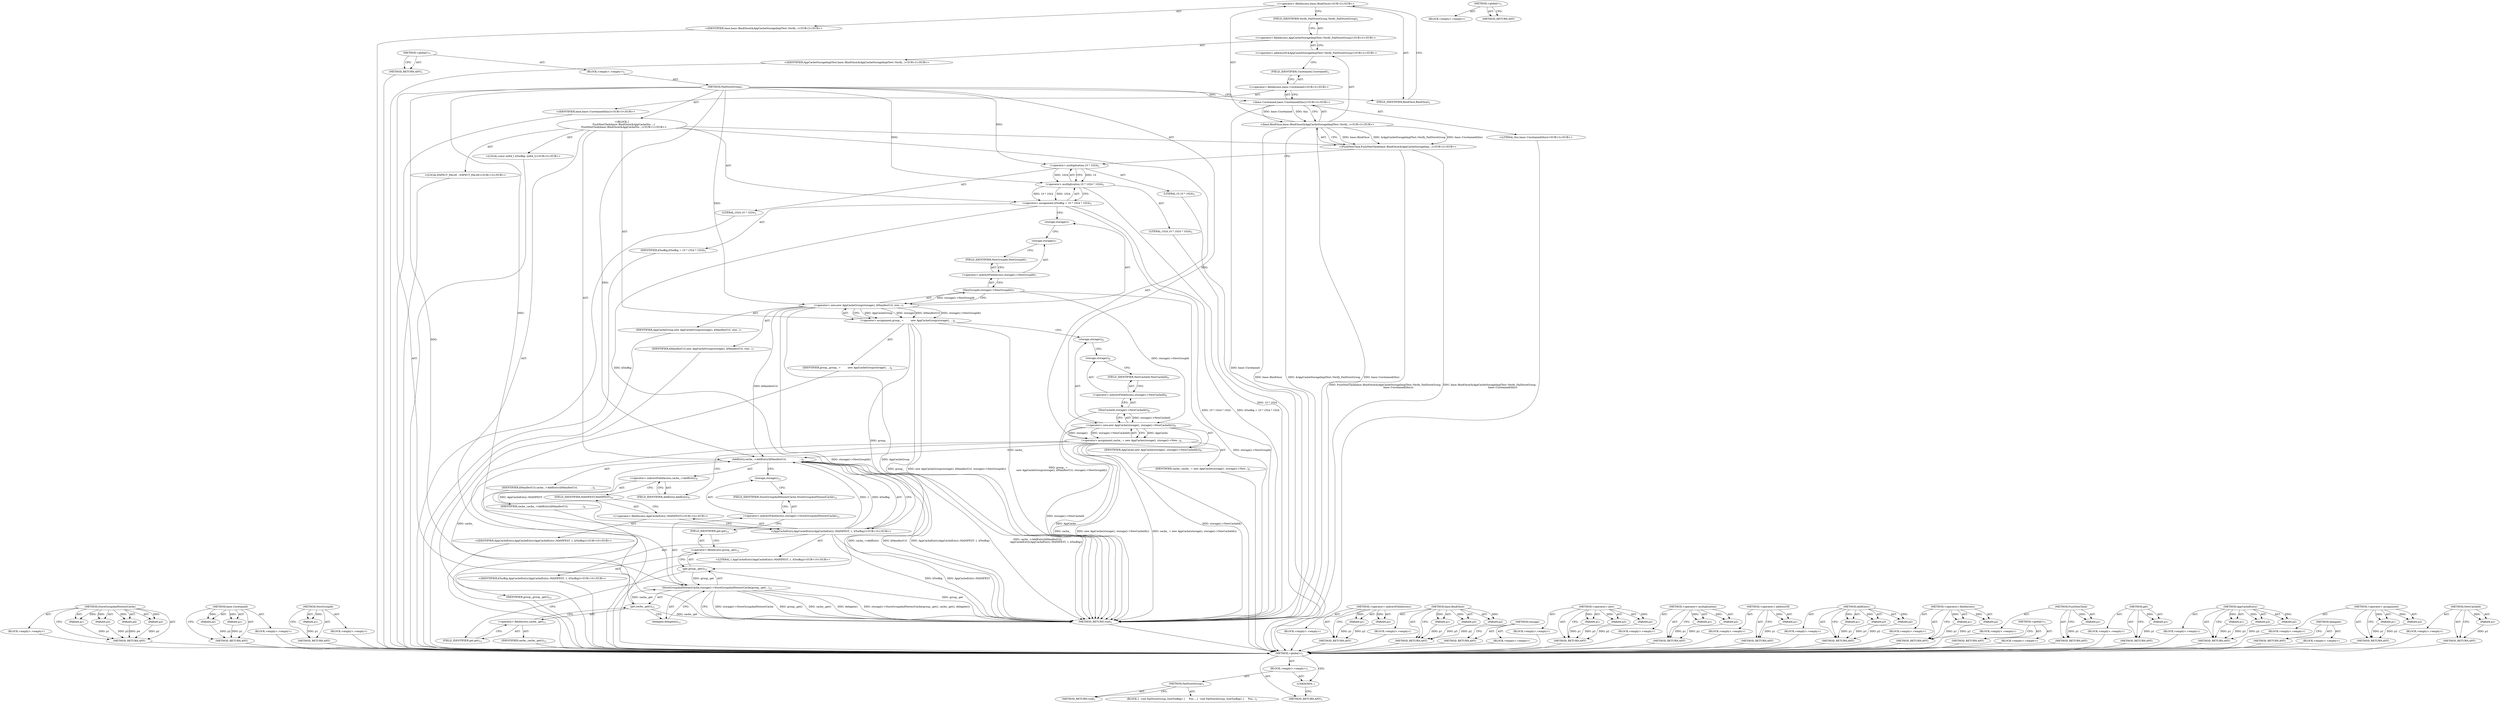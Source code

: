 digraph "&lt;global&gt;" {
vulnerable_175 [label=<(METHOD,StoreGroupAndNewestCache)>];
vulnerable_176 [label=<(PARAM,p1)>];
vulnerable_177 [label=<(PARAM,p2)>];
vulnerable_178 [label=<(PARAM,p3)>];
vulnerable_179 [label=<(PARAM,p4)>];
vulnerable_180 [label=<(BLOCK,&lt;empty&gt;,&lt;empty&gt;)>];
vulnerable_181 [label=<(METHOD_RETURN,ANY)>];
vulnerable_126 [label=<(METHOD,base.Unretained)>];
vulnerable_127 [label=<(PARAM,p1)>];
vulnerable_128 [label=<(PARAM,p2)>];
vulnerable_129 [label=<(BLOCK,&lt;empty&gt;,&lt;empty&gt;)>];
vulnerable_130 [label=<(METHOD_RETURN,ANY)>];
vulnerable_150 [label=<(METHOD,NewGroupId)>];
vulnerable_151 [label=<(PARAM,p1)>];
vulnerable_152 [label=<(BLOCK,&lt;empty&gt;,&lt;empty&gt;)>];
vulnerable_153 [label=<(METHOD_RETURN,ANY)>];
vulnerable_6 [label=<(METHOD,&lt;global&gt;)<SUB>1</SUB>>];
vulnerable_7 [label=<(BLOCK,&lt;empty&gt;,&lt;empty&gt;)<SUB>1</SUB>>];
vulnerable_8 [label=<(METHOD,FailStoreGroup)<SUB>1</SUB>>];
vulnerable_9 [label="<(BLOCK,{
     PushNextTask(base::BindOnce(&amp;AppCacheSto...,{
     PushNextTask(base::BindOnce(&amp;AppCacheSto...)<SUB>1</SUB>>"];
vulnerable_10 [label="<(PushNextTask,PushNextTask(base::BindOnce(&amp;AppCacheStorageImp...)<SUB>2</SUB>>"];
vulnerable_11 [label="<(base.BindOnce,base::BindOnce(&amp;AppCacheStorageImplTest::Verify...)<SUB>2</SUB>>"];
vulnerable_12 [label="<(&lt;operator&gt;.fieldAccess,base::BindOnce)<SUB>2</SUB>>"];
vulnerable_13 [label="<(IDENTIFIER,base,base::BindOnce(&amp;AppCacheStorageImplTest::Verify...)<SUB>2</SUB>>"];
vulnerable_14 [label=<(FIELD_IDENTIFIER,BindOnce,BindOnce)<SUB>2</SUB>>];
vulnerable_15 [label="<(&lt;operator&gt;.addressOf,&amp;AppCacheStorageImplTest::Verify_FailStoreGroup)<SUB>2</SUB>>"];
vulnerable_16 [label="<(&lt;operator&gt;.fieldAccess,AppCacheStorageImplTest::Verify_FailStoreGroup)<SUB>2</SUB>>"];
vulnerable_17 [label="<(IDENTIFIER,AppCacheStorageImplTest,base::BindOnce(&amp;AppCacheStorageImplTest::Verify...)<SUB>2</SUB>>"];
vulnerable_18 [label=<(FIELD_IDENTIFIER,Verify_FailStoreGroup,Verify_FailStoreGroup)<SUB>2</SUB>>];
vulnerable_19 [label="<(base.Unretained,base::Unretained(this))<SUB>3</SUB>>"];
vulnerable_20 [label="<(&lt;operator&gt;.fieldAccess,base::Unretained)<SUB>3</SUB>>"];
vulnerable_21 [label="<(IDENTIFIER,base,base::Unretained(this))<SUB>3</SUB>>"];
vulnerable_22 [label=<(FIELD_IDENTIFIER,Unretained,Unretained)<SUB>3</SUB>>];
vulnerable_23 [label="<(LITERAL,this,base::Unretained(this))<SUB>3</SUB>>"];
vulnerable_24 [label="<(LOCAL,const int64_t kTooBig: int64_t)<SUB>5</SUB>>"];
vulnerable_25 [label=<(&lt;operator&gt;.assignment,kTooBig = 10 * 1024 * 1024)<SUB>5</SUB>>];
vulnerable_26 [label=<(IDENTIFIER,kTooBig,kTooBig = 10 * 1024 * 1024)<SUB>5</SUB>>];
vulnerable_27 [label=<(&lt;operator&gt;.multiplication,10 * 1024 * 1024)<SUB>5</SUB>>];
vulnerable_28 [label=<(&lt;operator&gt;.multiplication,10 * 1024)<SUB>5</SUB>>];
vulnerable_29 [label=<(LITERAL,10,10 * 1024)<SUB>5</SUB>>];
vulnerable_30 [label=<(LITERAL,1024,10 * 1024)<SUB>5</SUB>>];
vulnerable_31 [label=<(LITERAL,1024,10 * 1024 * 1024)<SUB>5</SUB>>];
vulnerable_32 [label=<(&lt;operator&gt;.assignment,group_ =
         new AppCacheGroup(storage(), ...)<SUB>6</SUB>>];
vulnerable_33 [label=<(IDENTIFIER,group_,group_ =
         new AppCacheGroup(storage(), ...)<SUB>6</SUB>>];
vulnerable_34 [label=<(&lt;operator&gt;.new,new AppCacheGroup(storage(), kManifestUrl, stor...)<SUB>7</SUB>>];
vulnerable_35 [label=<(IDENTIFIER,AppCacheGroup,new AppCacheGroup(storage(), kManifestUrl, stor...)<SUB>7</SUB>>];
vulnerable_36 [label=<(storage,storage())<SUB>7</SUB>>];
vulnerable_37 [label=<(IDENTIFIER,kManifestUrl,new AppCacheGroup(storage(), kManifestUrl, stor...)<SUB>7</SUB>>];
vulnerable_38 [label=<(NewGroupId,storage()-&gt;NewGroupId())<SUB>7</SUB>>];
vulnerable_39 [label=<(&lt;operator&gt;.indirectFieldAccess,storage()-&gt;NewGroupId)<SUB>7</SUB>>];
vulnerable_40 [label=<(storage,storage())<SUB>7</SUB>>];
vulnerable_41 [label=<(FIELD_IDENTIFIER,NewGroupId,NewGroupId)<SUB>7</SUB>>];
vulnerable_42 [label=<(&lt;operator&gt;.assignment,cache_ = new AppCache(storage(), storage()-&gt;New...)<SUB>8</SUB>>];
vulnerable_43 [label=<(IDENTIFIER,cache_,cache_ = new AppCache(storage(), storage()-&gt;New...)<SUB>8</SUB>>];
vulnerable_44 [label=<(&lt;operator&gt;.new,new AppCache(storage(), storage()-&gt;NewCacheId()))<SUB>8</SUB>>];
vulnerable_45 [label=<(IDENTIFIER,AppCache,new AppCache(storage(), storage()-&gt;NewCacheId()))<SUB>8</SUB>>];
vulnerable_46 [label=<(storage,storage())<SUB>8</SUB>>];
vulnerable_47 [label=<(NewCacheId,storage()-&gt;NewCacheId())<SUB>8</SUB>>];
vulnerable_48 [label=<(&lt;operator&gt;.indirectFieldAccess,storage()-&gt;NewCacheId)<SUB>8</SUB>>];
vulnerable_49 [label=<(storage,storage())<SUB>8</SUB>>];
vulnerable_50 [label=<(FIELD_IDENTIFIER,NewCacheId,NewCacheId)<SUB>8</SUB>>];
vulnerable_51 [label=<(AddEntry,cache_-&gt;AddEntry(kManifestUrl,
                ...)<SUB>9</SUB>>];
vulnerable_52 [label=<(&lt;operator&gt;.indirectFieldAccess,cache_-&gt;AddEntry)<SUB>9</SUB>>];
vulnerable_53 [label=<(IDENTIFIER,cache_,cache_-&gt;AddEntry(kManifestUrl,
                ...)<SUB>9</SUB>>];
vulnerable_54 [label=<(FIELD_IDENTIFIER,AddEntry,AddEntry)<SUB>9</SUB>>];
vulnerable_55 [label=<(IDENTIFIER,kManifestUrl,cache_-&gt;AddEntry(kManifestUrl,
                ...)<SUB>9</SUB>>];
vulnerable_56 [label="<(AppCacheEntry,AppCacheEntry(AppCacheEntry::MANIFEST, 1, kTooBig))<SUB>10</SUB>>"];
vulnerable_57 [label="<(&lt;operator&gt;.fieldAccess,AppCacheEntry::MANIFEST)<SUB>10</SUB>>"];
vulnerable_58 [label="<(IDENTIFIER,AppCacheEntry,AppCacheEntry(AppCacheEntry::MANIFEST, 1, kTooBig))<SUB>10</SUB>>"];
vulnerable_59 [label=<(FIELD_IDENTIFIER,MANIFEST,MANIFEST)<SUB>10</SUB>>];
vulnerable_60 [label="<(LITERAL,1,AppCacheEntry(AppCacheEntry::MANIFEST, 1, kTooBig))<SUB>10</SUB>>"];
vulnerable_61 [label="<(IDENTIFIER,kTooBig,AppCacheEntry(AppCacheEntry::MANIFEST, 1, kTooBig))<SUB>10</SUB>>"];
vulnerable_62 [label=<(StoreGroupAndNewestCache,storage()-&gt;StoreGroupAndNewestCache(group_.get(...)<SUB>12</SUB>>];
vulnerable_63 [label=<(&lt;operator&gt;.indirectFieldAccess,storage()-&gt;StoreGroupAndNewestCache)<SUB>12</SUB>>];
vulnerable_64 [label=<(storage,storage())<SUB>12</SUB>>];
vulnerable_65 [label=<(FIELD_IDENTIFIER,StoreGroupAndNewestCache,StoreGroupAndNewestCache)<SUB>12</SUB>>];
vulnerable_66 [label=<(get,group_.get())<SUB>12</SUB>>];
vulnerable_67 [label=<(&lt;operator&gt;.fieldAccess,group_.get)<SUB>12</SUB>>];
vulnerable_68 [label=<(IDENTIFIER,group_,group_.get())<SUB>12</SUB>>];
vulnerable_69 [label=<(FIELD_IDENTIFIER,get,get)<SUB>12</SUB>>];
vulnerable_70 [label=<(get,cache_.get())<SUB>12</SUB>>];
vulnerable_71 [label=<(&lt;operator&gt;.fieldAccess,cache_.get)<SUB>12</SUB>>];
vulnerable_72 [label=<(IDENTIFIER,cache_,cache_.get())<SUB>12</SUB>>];
vulnerable_73 [label=<(FIELD_IDENTIFIER,get,get)<SUB>12</SUB>>];
vulnerable_74 [label=<(delegate,delegate())<SUB>12</SUB>>];
vulnerable_75 [label="<(LOCAL,EXPECT_FALSE : EXPECT_FALSE)<SUB>13</SUB>>"];
vulnerable_76 [label=<(METHOD_RETURN,void)<SUB>1</SUB>>];
vulnerable_78 [label=<(METHOD_RETURN,ANY)<SUB>1</SUB>>];
vulnerable_154 [label=<(METHOD,&lt;operator&gt;.indirectFieldAccess)>];
vulnerable_155 [label=<(PARAM,p1)>];
vulnerable_156 [label=<(PARAM,p2)>];
vulnerable_157 [label=<(BLOCK,&lt;empty&gt;,&lt;empty&gt;)>];
vulnerable_158 [label=<(METHOD_RETURN,ANY)>];
vulnerable_111 [label=<(METHOD,base.BindOnce)>];
vulnerable_112 [label=<(PARAM,p1)>];
vulnerable_113 [label=<(PARAM,p2)>];
vulnerable_114 [label=<(PARAM,p3)>];
vulnerable_115 [label=<(BLOCK,&lt;empty&gt;,&lt;empty&gt;)>];
vulnerable_116 [label=<(METHOD_RETURN,ANY)>];
vulnerable_147 [label=<(METHOD,storage)>];
vulnerable_148 [label=<(BLOCK,&lt;empty&gt;,&lt;empty&gt;)>];
vulnerable_149 [label=<(METHOD_RETURN,ANY)>];
vulnerable_141 [label=<(METHOD,&lt;operator&gt;.new)>];
vulnerable_142 [label=<(PARAM,p1)>];
vulnerable_143 [label=<(PARAM,p2)>];
vulnerable_144 [label=<(PARAM,p3)>];
vulnerable_145 [label=<(BLOCK,&lt;empty&gt;,&lt;empty&gt;)>];
vulnerable_146 [label=<(METHOD_RETURN,ANY)>];
vulnerable_136 [label=<(METHOD,&lt;operator&gt;.multiplication)>];
vulnerable_137 [label=<(PARAM,p1)>];
vulnerable_138 [label=<(PARAM,p2)>];
vulnerable_139 [label=<(BLOCK,&lt;empty&gt;,&lt;empty&gt;)>];
vulnerable_140 [label=<(METHOD_RETURN,ANY)>];
vulnerable_122 [label=<(METHOD,&lt;operator&gt;.addressOf)>];
vulnerable_123 [label=<(PARAM,p1)>];
vulnerable_124 [label=<(BLOCK,&lt;empty&gt;,&lt;empty&gt;)>];
vulnerable_125 [label=<(METHOD_RETURN,ANY)>];
vulnerable_163 [label=<(METHOD,AddEntry)>];
vulnerable_164 [label=<(PARAM,p1)>];
vulnerable_165 [label=<(PARAM,p2)>];
vulnerable_166 [label=<(PARAM,p3)>];
vulnerable_167 [label=<(BLOCK,&lt;empty&gt;,&lt;empty&gt;)>];
vulnerable_168 [label=<(METHOD_RETURN,ANY)>];
vulnerable_117 [label=<(METHOD,&lt;operator&gt;.fieldAccess)>];
vulnerable_118 [label=<(PARAM,p1)>];
vulnerable_119 [label=<(PARAM,p2)>];
vulnerable_120 [label=<(BLOCK,&lt;empty&gt;,&lt;empty&gt;)>];
vulnerable_121 [label=<(METHOD_RETURN,ANY)>];
vulnerable_107 [label=<(METHOD,PushNextTask)>];
vulnerable_108 [label=<(PARAM,p1)>];
vulnerable_109 [label=<(BLOCK,&lt;empty&gt;,&lt;empty&gt;)>];
vulnerable_110 [label=<(METHOD_RETURN,ANY)>];
vulnerable_101 [label=<(METHOD,&lt;global&gt;)<SUB>1</SUB>>];
vulnerable_102 [label=<(BLOCK,&lt;empty&gt;,&lt;empty&gt;)>];
vulnerable_103 [label=<(METHOD_RETURN,ANY)>];
vulnerable_182 [label=<(METHOD,get)>];
vulnerable_183 [label=<(PARAM,p1)>];
vulnerable_184 [label=<(BLOCK,&lt;empty&gt;,&lt;empty&gt;)>];
vulnerable_185 [label=<(METHOD_RETURN,ANY)>];
vulnerable_169 [label=<(METHOD,AppCacheEntry)>];
vulnerable_170 [label=<(PARAM,p1)>];
vulnerable_171 [label=<(PARAM,p2)>];
vulnerable_172 [label=<(PARAM,p3)>];
vulnerable_173 [label=<(BLOCK,&lt;empty&gt;,&lt;empty&gt;)>];
vulnerable_174 [label=<(METHOD_RETURN,ANY)>];
vulnerable_131 [label=<(METHOD,&lt;operator&gt;.assignment)>];
vulnerable_132 [label=<(PARAM,p1)>];
vulnerable_133 [label=<(PARAM,p2)>];
vulnerable_134 [label=<(BLOCK,&lt;empty&gt;,&lt;empty&gt;)>];
vulnerable_135 [label=<(METHOD_RETURN,ANY)>];
vulnerable_186 [label=<(METHOD,delegate)>];
vulnerable_187 [label=<(BLOCK,&lt;empty&gt;,&lt;empty&gt;)>];
vulnerable_188 [label=<(METHOD_RETURN,ANY)>];
vulnerable_159 [label=<(METHOD,NewCacheId)>];
vulnerable_160 [label=<(PARAM,p1)>];
vulnerable_161 [label=<(BLOCK,&lt;empty&gt;,&lt;empty&gt;)>];
vulnerable_162 [label=<(METHOD_RETURN,ANY)>];
fixed_6 [label=<(METHOD,&lt;global&gt;)<SUB>1</SUB>>];
fixed_7 [label=<(BLOCK,&lt;empty&gt;,&lt;empty&gt;)<SUB>1</SUB>>];
fixed_8 [label=<(METHOD,FailStoreGroup)<SUB>1</SUB>>];
fixed_9 [label=<(BLOCK,{
  void FailStoreGroup_SizeTooBig() {
     Pus...,{
  void FailStoreGroup_SizeTooBig() {
     Pus...)<SUB>1</SUB>>];
fixed_10 [label=<(METHOD_RETURN,void)<SUB>1</SUB>>];
fixed_12 [label=<(UNKNOWN,,)>];
fixed_13 [label=<(METHOD_RETURN,ANY)<SUB>1</SUB>>];
fixed_20 [label=<(METHOD,&lt;global&gt;)<SUB>1</SUB>>];
fixed_21 [label=<(BLOCK,&lt;empty&gt;,&lt;empty&gt;)>];
fixed_22 [label=<(METHOD_RETURN,ANY)>];
vulnerable_175 -> vulnerable_176  [key=0, label="AST: "];
vulnerable_175 -> vulnerable_176  [key=1, label="DDG: "];
vulnerable_175 -> vulnerable_180  [key=0, label="AST: "];
vulnerable_175 -> vulnerable_177  [key=0, label="AST: "];
vulnerable_175 -> vulnerable_177  [key=1, label="DDG: "];
vulnerable_175 -> vulnerable_181  [key=0, label="AST: "];
vulnerable_175 -> vulnerable_181  [key=1, label="CFG: "];
vulnerable_175 -> vulnerable_178  [key=0, label="AST: "];
vulnerable_175 -> vulnerable_178  [key=1, label="DDG: "];
vulnerable_175 -> vulnerable_179  [key=0, label="AST: "];
vulnerable_175 -> vulnerable_179  [key=1, label="DDG: "];
vulnerable_176 -> vulnerable_181  [key=0, label="DDG: p1"];
vulnerable_177 -> vulnerable_181  [key=0, label="DDG: p2"];
vulnerable_178 -> vulnerable_181  [key=0, label="DDG: p3"];
vulnerable_179 -> vulnerable_181  [key=0, label="DDG: p4"];
vulnerable_180 -> fixed_6  [key=0];
vulnerable_181 -> fixed_6  [key=0];
vulnerable_126 -> vulnerable_127  [key=0, label="AST: "];
vulnerable_126 -> vulnerable_127  [key=1, label="DDG: "];
vulnerable_126 -> vulnerable_129  [key=0, label="AST: "];
vulnerable_126 -> vulnerable_128  [key=0, label="AST: "];
vulnerable_126 -> vulnerable_128  [key=1, label="DDG: "];
vulnerable_126 -> vulnerable_130  [key=0, label="AST: "];
vulnerable_126 -> vulnerable_130  [key=1, label="CFG: "];
vulnerable_127 -> vulnerable_130  [key=0, label="DDG: p1"];
vulnerable_128 -> vulnerable_130  [key=0, label="DDG: p2"];
vulnerable_129 -> fixed_6  [key=0];
vulnerable_130 -> fixed_6  [key=0];
vulnerable_150 -> vulnerable_151  [key=0, label="AST: "];
vulnerable_150 -> vulnerable_151  [key=1, label="DDG: "];
vulnerable_150 -> vulnerable_152  [key=0, label="AST: "];
vulnerable_150 -> vulnerable_153  [key=0, label="AST: "];
vulnerable_150 -> vulnerable_153  [key=1, label="CFG: "];
vulnerable_151 -> vulnerable_153  [key=0, label="DDG: p1"];
vulnerable_152 -> fixed_6  [key=0];
vulnerable_153 -> fixed_6  [key=0];
vulnerable_6 -> vulnerable_7  [key=0, label="AST: "];
vulnerable_6 -> vulnerable_78  [key=0, label="AST: "];
vulnerable_6 -> vulnerable_78  [key=1, label="CFG: "];
vulnerable_7 -> vulnerable_8  [key=0, label="AST: "];
vulnerable_8 -> vulnerable_9  [key=0, label="AST: "];
vulnerable_8 -> vulnerable_76  [key=0, label="AST: "];
vulnerable_8 -> vulnerable_14  [key=0, label="CFG: "];
vulnerable_8 -> vulnerable_51  [key=0, label="DDG: "];
vulnerable_8 -> vulnerable_62  [key=0, label="DDG: "];
vulnerable_8 -> vulnerable_27  [key=0, label="DDG: "];
vulnerable_8 -> vulnerable_34  [key=0, label="DDG: "];
vulnerable_8 -> vulnerable_44  [key=0, label="DDG: "];
vulnerable_8 -> vulnerable_56  [key=0, label="DDG: "];
vulnerable_8 -> vulnerable_19  [key=0, label="DDG: "];
vulnerable_8 -> vulnerable_28  [key=0, label="DDG: "];
vulnerable_9 -> vulnerable_10  [key=0, label="AST: "];
vulnerable_9 -> vulnerable_24  [key=0, label="AST: "];
vulnerable_9 -> vulnerable_25  [key=0, label="AST: "];
vulnerable_9 -> vulnerable_32  [key=0, label="AST: "];
vulnerable_9 -> vulnerable_42  [key=0, label="AST: "];
vulnerable_9 -> vulnerable_51  [key=0, label="AST: "];
vulnerable_9 -> vulnerable_62  [key=0, label="AST: "];
vulnerable_9 -> vulnerable_75  [key=0, label="AST: "];
vulnerable_10 -> vulnerable_11  [key=0, label="AST: "];
vulnerable_10 -> vulnerable_28  [key=0, label="CFG: "];
vulnerable_10 -> vulnerable_76  [key=0, label="DDG: base::BindOnce(&amp;AppCacheStorageImplTest::Verify_FailStoreGroup,
                                 base::Unretained(this))"];
vulnerable_10 -> vulnerable_76  [key=1, label="DDG: PushNextTask(base::BindOnce(&amp;AppCacheStorageImplTest::Verify_FailStoreGroup,
                                 base::Unretained(this)))"];
vulnerable_11 -> vulnerable_12  [key=0, label="AST: "];
vulnerable_11 -> vulnerable_15  [key=0, label="AST: "];
vulnerable_11 -> vulnerable_19  [key=0, label="AST: "];
vulnerable_11 -> vulnerable_10  [key=0, label="CFG: "];
vulnerable_11 -> vulnerable_10  [key=1, label="DDG: base::BindOnce"];
vulnerable_11 -> vulnerable_10  [key=2, label="DDG: &amp;AppCacheStorageImplTest::Verify_FailStoreGroup"];
vulnerable_11 -> vulnerable_10  [key=3, label="DDG: base::Unretained(this)"];
vulnerable_11 -> vulnerable_76  [key=0, label="DDG: base::BindOnce"];
vulnerable_11 -> vulnerable_76  [key=1, label="DDG: &amp;AppCacheStorageImplTest::Verify_FailStoreGroup"];
vulnerable_11 -> vulnerable_76  [key=2, label="DDG: base::Unretained(this)"];
vulnerable_12 -> vulnerable_13  [key=0, label="AST: "];
vulnerable_12 -> vulnerable_14  [key=0, label="AST: "];
vulnerable_12 -> vulnerable_18  [key=0, label="CFG: "];
vulnerable_13 -> fixed_6  [key=0];
vulnerable_14 -> vulnerable_12  [key=0, label="CFG: "];
vulnerable_15 -> vulnerable_16  [key=0, label="AST: "];
vulnerable_15 -> vulnerable_22  [key=0, label="CFG: "];
vulnerable_16 -> vulnerable_17  [key=0, label="AST: "];
vulnerable_16 -> vulnerable_18  [key=0, label="AST: "];
vulnerable_16 -> vulnerable_15  [key=0, label="CFG: "];
vulnerable_17 -> fixed_6  [key=0];
vulnerable_18 -> vulnerable_16  [key=0, label="CFG: "];
vulnerable_19 -> vulnerable_20  [key=0, label="AST: "];
vulnerable_19 -> vulnerable_23  [key=0, label="AST: "];
vulnerable_19 -> vulnerable_11  [key=0, label="CFG: "];
vulnerable_19 -> vulnerable_11  [key=1, label="DDG: base::Unretained"];
vulnerable_19 -> vulnerable_11  [key=2, label="DDG: this"];
vulnerable_19 -> vulnerable_76  [key=0, label="DDG: base::Unretained"];
vulnerable_20 -> vulnerable_21  [key=0, label="AST: "];
vulnerable_20 -> vulnerable_22  [key=0, label="AST: "];
vulnerable_20 -> vulnerable_19  [key=0, label="CFG: "];
vulnerable_21 -> fixed_6  [key=0];
vulnerable_22 -> vulnerable_20  [key=0, label="CFG: "];
vulnerable_23 -> fixed_6  [key=0];
vulnerable_24 -> fixed_6  [key=0];
vulnerable_25 -> vulnerable_26  [key=0, label="AST: "];
vulnerable_25 -> vulnerable_27  [key=0, label="AST: "];
vulnerable_25 -> vulnerable_36  [key=0, label="CFG: "];
vulnerable_25 -> vulnerable_76  [key=0, label="DDG: 10 * 1024 * 1024"];
vulnerable_25 -> vulnerable_76  [key=1, label="DDG: kTooBig = 10 * 1024 * 1024"];
vulnerable_25 -> vulnerable_56  [key=0, label="DDG: kTooBig"];
vulnerable_26 -> fixed_6  [key=0];
vulnerable_27 -> vulnerable_28  [key=0, label="AST: "];
vulnerable_27 -> vulnerable_31  [key=0, label="AST: "];
vulnerable_27 -> vulnerable_25  [key=0, label="CFG: "];
vulnerable_27 -> vulnerable_25  [key=1, label="DDG: 10 * 1024"];
vulnerable_27 -> vulnerable_25  [key=2, label="DDG: 1024"];
vulnerable_27 -> vulnerable_76  [key=0, label="DDG: 10 * 1024"];
vulnerable_28 -> vulnerable_29  [key=0, label="AST: "];
vulnerable_28 -> vulnerable_30  [key=0, label="AST: "];
vulnerable_28 -> vulnerable_27  [key=0, label="CFG: "];
vulnerable_28 -> vulnerable_27  [key=1, label="DDG: 10"];
vulnerable_28 -> vulnerable_27  [key=2, label="DDG: 1024"];
vulnerable_29 -> fixed_6  [key=0];
vulnerable_30 -> fixed_6  [key=0];
vulnerable_31 -> fixed_6  [key=0];
vulnerable_32 -> vulnerable_33  [key=0, label="AST: "];
vulnerable_32 -> vulnerable_34  [key=0, label="AST: "];
vulnerable_32 -> vulnerable_46  [key=0, label="CFG: "];
vulnerable_32 -> vulnerable_76  [key=0, label="DDG: group_"];
vulnerable_32 -> vulnerable_76  [key=1, label="DDG: new AppCacheGroup(storage(), kManifestUrl, storage()-&gt;NewGroupId())"];
vulnerable_32 -> vulnerable_76  [key=2, label="DDG: group_ =
         new AppCacheGroup(storage(), kManifestUrl, storage()-&gt;NewGroupId())"];
vulnerable_32 -> vulnerable_66  [key=0, label="DDG: group_"];
vulnerable_33 -> fixed_6  [key=0];
vulnerable_34 -> vulnerable_35  [key=0, label="AST: "];
vulnerable_34 -> vulnerable_36  [key=0, label="AST: "];
vulnerable_34 -> vulnerable_37  [key=0, label="AST: "];
vulnerable_34 -> vulnerable_38  [key=0, label="AST: "];
vulnerable_34 -> vulnerable_32  [key=0, label="CFG: "];
vulnerable_34 -> vulnerable_32  [key=1, label="DDG: AppCacheGroup"];
vulnerable_34 -> vulnerable_32  [key=2, label="DDG: storage()"];
vulnerable_34 -> vulnerable_32  [key=3, label="DDG: kManifestUrl"];
vulnerable_34 -> vulnerable_32  [key=4, label="DDG: storage()-&gt;NewGroupId()"];
vulnerable_34 -> vulnerable_76  [key=0, label="DDG: storage()-&gt;NewGroupId()"];
vulnerable_34 -> vulnerable_76  [key=1, label="DDG: AppCacheGroup"];
vulnerable_34 -> vulnerable_51  [key=0, label="DDG: kManifestUrl"];
vulnerable_35 -> fixed_6  [key=0];
vulnerable_36 -> vulnerable_40  [key=0, label="CFG: "];
vulnerable_37 -> fixed_6  [key=0];
vulnerable_38 -> vulnerable_39  [key=0, label="AST: "];
vulnerable_38 -> vulnerable_34  [key=0, label="CFG: "];
vulnerable_38 -> vulnerable_34  [key=1, label="DDG: storage()-&gt;NewGroupId"];
vulnerable_38 -> vulnerable_76  [key=0, label="DDG: storage()-&gt;NewGroupId"];
vulnerable_38 -> vulnerable_44  [key=0, label="DDG: storage()-&gt;NewGroupId"];
vulnerable_39 -> vulnerable_40  [key=0, label="AST: "];
vulnerable_39 -> vulnerable_41  [key=0, label="AST: "];
vulnerable_39 -> vulnerable_38  [key=0, label="CFG: "];
vulnerable_40 -> vulnerable_41  [key=0, label="CFG: "];
vulnerable_41 -> vulnerable_39  [key=0, label="CFG: "];
vulnerable_42 -> vulnerable_43  [key=0, label="AST: "];
vulnerable_42 -> vulnerable_44  [key=0, label="AST: "];
vulnerable_42 -> vulnerable_54  [key=0, label="CFG: "];
vulnerable_42 -> vulnerable_76  [key=0, label="DDG: cache_"];
vulnerable_42 -> vulnerable_76  [key=1, label="DDG: new AppCache(storage(), storage()-&gt;NewCacheId())"];
vulnerable_42 -> vulnerable_76  [key=2, label="DDG: cache_ = new AppCache(storage(), storage()-&gt;NewCacheId())"];
vulnerable_42 -> vulnerable_51  [key=0, label="DDG: cache_"];
vulnerable_42 -> vulnerable_70  [key=0, label="DDG: cache_"];
vulnerable_43 -> fixed_6  [key=0];
vulnerable_44 -> vulnerable_45  [key=0, label="AST: "];
vulnerable_44 -> vulnerable_46  [key=0, label="AST: "];
vulnerable_44 -> vulnerable_47  [key=0, label="AST: "];
vulnerable_44 -> vulnerable_42  [key=0, label="CFG: "];
vulnerable_44 -> vulnerable_42  [key=1, label="DDG: AppCache"];
vulnerable_44 -> vulnerable_42  [key=2, label="DDG: storage()"];
vulnerable_44 -> vulnerable_42  [key=3, label="DDG: storage()-&gt;NewCacheId()"];
vulnerable_44 -> vulnerable_76  [key=0, label="DDG: storage()-&gt;NewCacheId()"];
vulnerable_44 -> vulnerable_76  [key=1, label="DDG: AppCache"];
vulnerable_45 -> fixed_6  [key=0];
vulnerable_46 -> vulnerable_49  [key=0, label="CFG: "];
vulnerable_47 -> vulnerable_48  [key=0, label="AST: "];
vulnerable_47 -> vulnerable_44  [key=0, label="CFG: "];
vulnerable_47 -> vulnerable_44  [key=1, label="DDG: storage()-&gt;NewCacheId"];
vulnerable_47 -> vulnerable_76  [key=0, label="DDG: storage()-&gt;NewCacheId"];
vulnerable_48 -> vulnerable_49  [key=0, label="AST: "];
vulnerable_48 -> vulnerable_50  [key=0, label="AST: "];
vulnerable_48 -> vulnerable_47  [key=0, label="CFG: "];
vulnerable_49 -> vulnerable_50  [key=0, label="CFG: "];
vulnerable_50 -> vulnerable_48  [key=0, label="CFG: "];
vulnerable_51 -> vulnerable_52  [key=0, label="AST: "];
vulnerable_51 -> vulnerable_55  [key=0, label="AST: "];
vulnerable_51 -> vulnerable_56  [key=0, label="AST: "];
vulnerable_51 -> vulnerable_64  [key=0, label="CFG: "];
vulnerable_51 -> vulnerable_76  [key=0, label="DDG: cache_-&gt;AddEntry"];
vulnerable_51 -> vulnerable_76  [key=1, label="DDG: kManifestUrl"];
vulnerable_51 -> vulnerable_76  [key=2, label="DDG: AppCacheEntry(AppCacheEntry::MANIFEST, 1, kTooBig)"];
vulnerable_51 -> vulnerable_76  [key=3, label="DDG: cache_-&gt;AddEntry(kManifestUrl,
                     AppCacheEntry(AppCacheEntry::MANIFEST, 1, kTooBig))"];
vulnerable_52 -> vulnerable_53  [key=0, label="AST: "];
vulnerable_52 -> vulnerable_54  [key=0, label="AST: "];
vulnerable_52 -> vulnerable_59  [key=0, label="CFG: "];
vulnerable_53 -> fixed_6  [key=0];
vulnerable_54 -> vulnerable_52  [key=0, label="CFG: "];
vulnerable_55 -> fixed_6  [key=0];
vulnerable_56 -> vulnerable_57  [key=0, label="AST: "];
vulnerable_56 -> vulnerable_60  [key=0, label="AST: "];
vulnerable_56 -> vulnerable_61  [key=0, label="AST: "];
vulnerable_56 -> vulnerable_51  [key=0, label="CFG: "];
vulnerable_56 -> vulnerable_51  [key=1, label="DDG: AppCacheEntry::MANIFEST"];
vulnerable_56 -> vulnerable_51  [key=2, label="DDG: 1"];
vulnerable_56 -> vulnerable_51  [key=3, label="DDG: kTooBig"];
vulnerable_56 -> vulnerable_76  [key=0, label="DDG: AppCacheEntry::MANIFEST"];
vulnerable_56 -> vulnerable_76  [key=1, label="DDG: kTooBig"];
vulnerable_57 -> vulnerable_58  [key=0, label="AST: "];
vulnerable_57 -> vulnerable_59  [key=0, label="AST: "];
vulnerable_57 -> vulnerable_56  [key=0, label="CFG: "];
vulnerable_58 -> fixed_6  [key=0];
vulnerable_59 -> vulnerable_57  [key=0, label="CFG: "];
vulnerable_60 -> fixed_6  [key=0];
vulnerable_61 -> fixed_6  [key=0];
vulnerable_62 -> vulnerable_63  [key=0, label="AST: "];
vulnerable_62 -> vulnerable_66  [key=0, label="AST: "];
vulnerable_62 -> vulnerable_70  [key=0, label="AST: "];
vulnerable_62 -> vulnerable_74  [key=0, label="AST: "];
vulnerable_62 -> vulnerable_76  [key=0, label="CFG: "];
vulnerable_62 -> vulnerable_76  [key=1, label="DDG: storage()-&gt;StoreGroupAndNewestCache"];
vulnerable_62 -> vulnerable_76  [key=2, label="DDG: group_.get()"];
vulnerable_62 -> vulnerable_76  [key=3, label="DDG: cache_.get()"];
vulnerable_62 -> vulnerable_76  [key=4, label="DDG: delegate()"];
vulnerable_62 -> vulnerable_76  [key=5, label="DDG: storage()-&gt;StoreGroupAndNewestCache(group_.get(), cache_.get(), delegate())"];
vulnerable_63 -> vulnerable_64  [key=0, label="AST: "];
vulnerable_63 -> vulnerable_65  [key=0, label="AST: "];
vulnerable_63 -> vulnerable_69  [key=0, label="CFG: "];
vulnerable_64 -> vulnerable_65  [key=0, label="CFG: "];
vulnerable_65 -> vulnerable_63  [key=0, label="CFG: "];
vulnerable_66 -> vulnerable_67  [key=0, label="AST: "];
vulnerable_66 -> vulnerable_73  [key=0, label="CFG: "];
vulnerable_66 -> vulnerable_76  [key=0, label="DDG: group_.get"];
vulnerable_66 -> vulnerable_62  [key=0, label="DDG: group_.get"];
vulnerable_67 -> vulnerable_68  [key=0, label="AST: "];
vulnerable_67 -> vulnerable_69  [key=0, label="AST: "];
vulnerable_67 -> vulnerable_66  [key=0, label="CFG: "];
vulnerable_68 -> fixed_6  [key=0];
vulnerable_69 -> vulnerable_67  [key=0, label="CFG: "];
vulnerable_70 -> vulnerable_71  [key=0, label="AST: "];
vulnerable_70 -> vulnerable_74  [key=0, label="CFG: "];
vulnerable_70 -> vulnerable_76  [key=0, label="DDG: cache_.get"];
vulnerable_70 -> vulnerable_62  [key=0, label="DDG: cache_.get"];
vulnerable_71 -> vulnerable_72  [key=0, label="AST: "];
vulnerable_71 -> vulnerable_73  [key=0, label="AST: "];
vulnerable_71 -> vulnerable_70  [key=0, label="CFG: "];
vulnerable_72 -> fixed_6  [key=0];
vulnerable_73 -> vulnerable_71  [key=0, label="CFG: "];
vulnerable_74 -> vulnerable_62  [key=0, label="CFG: "];
vulnerable_75 -> fixed_6  [key=0];
vulnerable_76 -> fixed_6  [key=0];
vulnerable_78 -> fixed_6  [key=0];
vulnerable_154 -> vulnerable_155  [key=0, label="AST: "];
vulnerable_154 -> vulnerable_155  [key=1, label="DDG: "];
vulnerable_154 -> vulnerable_157  [key=0, label="AST: "];
vulnerable_154 -> vulnerable_156  [key=0, label="AST: "];
vulnerable_154 -> vulnerable_156  [key=1, label="DDG: "];
vulnerable_154 -> vulnerable_158  [key=0, label="AST: "];
vulnerable_154 -> vulnerable_158  [key=1, label="CFG: "];
vulnerable_155 -> vulnerable_158  [key=0, label="DDG: p1"];
vulnerable_156 -> vulnerable_158  [key=0, label="DDG: p2"];
vulnerable_157 -> fixed_6  [key=0];
vulnerable_158 -> fixed_6  [key=0];
vulnerable_111 -> vulnerable_112  [key=0, label="AST: "];
vulnerable_111 -> vulnerable_112  [key=1, label="DDG: "];
vulnerable_111 -> vulnerable_115  [key=0, label="AST: "];
vulnerable_111 -> vulnerable_113  [key=0, label="AST: "];
vulnerable_111 -> vulnerable_113  [key=1, label="DDG: "];
vulnerable_111 -> vulnerable_116  [key=0, label="AST: "];
vulnerable_111 -> vulnerable_116  [key=1, label="CFG: "];
vulnerable_111 -> vulnerable_114  [key=0, label="AST: "];
vulnerable_111 -> vulnerable_114  [key=1, label="DDG: "];
vulnerable_112 -> vulnerable_116  [key=0, label="DDG: p1"];
vulnerable_113 -> vulnerable_116  [key=0, label="DDG: p2"];
vulnerable_114 -> vulnerable_116  [key=0, label="DDG: p3"];
vulnerable_115 -> fixed_6  [key=0];
vulnerable_116 -> fixed_6  [key=0];
vulnerable_147 -> vulnerable_148  [key=0, label="AST: "];
vulnerable_147 -> vulnerable_149  [key=0, label="AST: "];
vulnerable_147 -> vulnerable_149  [key=1, label="CFG: "];
vulnerable_148 -> fixed_6  [key=0];
vulnerable_149 -> fixed_6  [key=0];
vulnerable_141 -> vulnerable_142  [key=0, label="AST: "];
vulnerable_141 -> vulnerable_142  [key=1, label="DDG: "];
vulnerable_141 -> vulnerable_145  [key=0, label="AST: "];
vulnerable_141 -> vulnerable_143  [key=0, label="AST: "];
vulnerable_141 -> vulnerable_143  [key=1, label="DDG: "];
vulnerable_141 -> vulnerable_146  [key=0, label="AST: "];
vulnerable_141 -> vulnerable_146  [key=1, label="CFG: "];
vulnerable_141 -> vulnerable_144  [key=0, label="AST: "];
vulnerable_141 -> vulnerable_144  [key=1, label="DDG: "];
vulnerable_142 -> vulnerable_146  [key=0, label="DDG: p1"];
vulnerable_143 -> vulnerable_146  [key=0, label="DDG: p2"];
vulnerable_144 -> vulnerable_146  [key=0, label="DDG: p3"];
vulnerable_145 -> fixed_6  [key=0];
vulnerable_146 -> fixed_6  [key=0];
vulnerable_136 -> vulnerable_137  [key=0, label="AST: "];
vulnerable_136 -> vulnerable_137  [key=1, label="DDG: "];
vulnerable_136 -> vulnerable_139  [key=0, label="AST: "];
vulnerable_136 -> vulnerable_138  [key=0, label="AST: "];
vulnerable_136 -> vulnerable_138  [key=1, label="DDG: "];
vulnerable_136 -> vulnerable_140  [key=0, label="AST: "];
vulnerable_136 -> vulnerable_140  [key=1, label="CFG: "];
vulnerable_137 -> vulnerable_140  [key=0, label="DDG: p1"];
vulnerable_138 -> vulnerable_140  [key=0, label="DDG: p2"];
vulnerable_139 -> fixed_6  [key=0];
vulnerable_140 -> fixed_6  [key=0];
vulnerable_122 -> vulnerable_123  [key=0, label="AST: "];
vulnerable_122 -> vulnerable_123  [key=1, label="DDG: "];
vulnerable_122 -> vulnerable_124  [key=0, label="AST: "];
vulnerable_122 -> vulnerable_125  [key=0, label="AST: "];
vulnerable_122 -> vulnerable_125  [key=1, label="CFG: "];
vulnerable_123 -> vulnerable_125  [key=0, label="DDG: p1"];
vulnerable_124 -> fixed_6  [key=0];
vulnerable_125 -> fixed_6  [key=0];
vulnerable_163 -> vulnerable_164  [key=0, label="AST: "];
vulnerable_163 -> vulnerable_164  [key=1, label="DDG: "];
vulnerable_163 -> vulnerable_167  [key=0, label="AST: "];
vulnerable_163 -> vulnerable_165  [key=0, label="AST: "];
vulnerable_163 -> vulnerable_165  [key=1, label="DDG: "];
vulnerable_163 -> vulnerable_168  [key=0, label="AST: "];
vulnerable_163 -> vulnerable_168  [key=1, label="CFG: "];
vulnerable_163 -> vulnerable_166  [key=0, label="AST: "];
vulnerable_163 -> vulnerable_166  [key=1, label="DDG: "];
vulnerable_164 -> vulnerable_168  [key=0, label="DDG: p1"];
vulnerable_165 -> vulnerable_168  [key=0, label="DDG: p2"];
vulnerable_166 -> vulnerable_168  [key=0, label="DDG: p3"];
vulnerable_167 -> fixed_6  [key=0];
vulnerable_168 -> fixed_6  [key=0];
vulnerable_117 -> vulnerable_118  [key=0, label="AST: "];
vulnerable_117 -> vulnerable_118  [key=1, label="DDG: "];
vulnerable_117 -> vulnerable_120  [key=0, label="AST: "];
vulnerable_117 -> vulnerable_119  [key=0, label="AST: "];
vulnerable_117 -> vulnerable_119  [key=1, label="DDG: "];
vulnerable_117 -> vulnerable_121  [key=0, label="AST: "];
vulnerable_117 -> vulnerable_121  [key=1, label="CFG: "];
vulnerable_118 -> vulnerable_121  [key=0, label="DDG: p1"];
vulnerable_119 -> vulnerable_121  [key=0, label="DDG: p2"];
vulnerable_120 -> fixed_6  [key=0];
vulnerable_121 -> fixed_6  [key=0];
vulnerable_107 -> vulnerable_108  [key=0, label="AST: "];
vulnerable_107 -> vulnerable_108  [key=1, label="DDG: "];
vulnerable_107 -> vulnerable_109  [key=0, label="AST: "];
vulnerable_107 -> vulnerable_110  [key=0, label="AST: "];
vulnerable_107 -> vulnerable_110  [key=1, label="CFG: "];
vulnerable_108 -> vulnerable_110  [key=0, label="DDG: p1"];
vulnerable_109 -> fixed_6  [key=0];
vulnerable_110 -> fixed_6  [key=0];
vulnerable_101 -> vulnerable_102  [key=0, label="AST: "];
vulnerable_101 -> vulnerable_103  [key=0, label="AST: "];
vulnerable_101 -> vulnerable_103  [key=1, label="CFG: "];
vulnerable_102 -> fixed_6  [key=0];
vulnerable_103 -> fixed_6  [key=0];
vulnerable_182 -> vulnerable_183  [key=0, label="AST: "];
vulnerable_182 -> vulnerable_183  [key=1, label="DDG: "];
vulnerable_182 -> vulnerable_184  [key=0, label="AST: "];
vulnerable_182 -> vulnerable_185  [key=0, label="AST: "];
vulnerable_182 -> vulnerable_185  [key=1, label="CFG: "];
vulnerable_183 -> vulnerable_185  [key=0, label="DDG: p1"];
vulnerable_184 -> fixed_6  [key=0];
vulnerable_185 -> fixed_6  [key=0];
vulnerable_169 -> vulnerable_170  [key=0, label="AST: "];
vulnerable_169 -> vulnerable_170  [key=1, label="DDG: "];
vulnerable_169 -> vulnerable_173  [key=0, label="AST: "];
vulnerable_169 -> vulnerable_171  [key=0, label="AST: "];
vulnerable_169 -> vulnerable_171  [key=1, label="DDG: "];
vulnerable_169 -> vulnerable_174  [key=0, label="AST: "];
vulnerable_169 -> vulnerable_174  [key=1, label="CFG: "];
vulnerable_169 -> vulnerable_172  [key=0, label="AST: "];
vulnerable_169 -> vulnerable_172  [key=1, label="DDG: "];
vulnerable_170 -> vulnerable_174  [key=0, label="DDG: p1"];
vulnerable_171 -> vulnerable_174  [key=0, label="DDG: p2"];
vulnerable_172 -> vulnerable_174  [key=0, label="DDG: p3"];
vulnerable_173 -> fixed_6  [key=0];
vulnerable_174 -> fixed_6  [key=0];
vulnerable_131 -> vulnerable_132  [key=0, label="AST: "];
vulnerable_131 -> vulnerable_132  [key=1, label="DDG: "];
vulnerable_131 -> vulnerable_134  [key=0, label="AST: "];
vulnerable_131 -> vulnerable_133  [key=0, label="AST: "];
vulnerable_131 -> vulnerable_133  [key=1, label="DDG: "];
vulnerable_131 -> vulnerable_135  [key=0, label="AST: "];
vulnerable_131 -> vulnerable_135  [key=1, label="CFG: "];
vulnerable_132 -> vulnerable_135  [key=0, label="DDG: p1"];
vulnerable_133 -> vulnerable_135  [key=0, label="DDG: p2"];
vulnerable_134 -> fixed_6  [key=0];
vulnerable_135 -> fixed_6  [key=0];
vulnerable_186 -> vulnerable_187  [key=0, label="AST: "];
vulnerable_186 -> vulnerable_188  [key=0, label="AST: "];
vulnerable_186 -> vulnerable_188  [key=1, label="CFG: "];
vulnerable_187 -> fixed_6  [key=0];
vulnerable_188 -> fixed_6  [key=0];
vulnerable_159 -> vulnerable_160  [key=0, label="AST: "];
vulnerable_159 -> vulnerable_160  [key=1, label="DDG: "];
vulnerable_159 -> vulnerable_161  [key=0, label="AST: "];
vulnerable_159 -> vulnerable_162  [key=0, label="AST: "];
vulnerable_159 -> vulnerable_162  [key=1, label="CFG: "];
vulnerable_160 -> vulnerable_162  [key=0, label="DDG: p1"];
vulnerable_161 -> fixed_6  [key=0];
vulnerable_162 -> fixed_6  [key=0];
fixed_6 -> fixed_7  [key=0, label="AST: "];
fixed_6 -> fixed_13  [key=0, label="AST: "];
fixed_6 -> fixed_12  [key=0, label="CFG: "];
fixed_7 -> fixed_8  [key=0, label="AST: "];
fixed_7 -> fixed_12  [key=0, label="AST: "];
fixed_8 -> fixed_9  [key=0, label="AST: "];
fixed_8 -> fixed_10  [key=0, label="AST: "];
fixed_8 -> fixed_10  [key=1, label="CFG: "];
fixed_12 -> fixed_13  [key=0, label="CFG: "];
fixed_20 -> fixed_21  [key=0, label="AST: "];
fixed_20 -> fixed_22  [key=0, label="AST: "];
fixed_20 -> fixed_22  [key=1, label="CFG: "];
}
